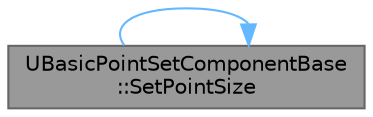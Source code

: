 digraph "UBasicPointSetComponentBase::SetPointSize"
{
 // INTERACTIVE_SVG=YES
 // LATEX_PDF_SIZE
  bgcolor="transparent";
  edge [fontname=Helvetica,fontsize=10,labelfontname=Helvetica,labelfontsize=10];
  node [fontname=Helvetica,fontsize=10,shape=box,height=0.2,width=0.4];
  rankdir="LR";
  Node1 [id="Node000001",label="UBasicPointSetComponentBase\l::SetPointSize",height=0.2,width=0.4,color="gray40", fillcolor="grey60", style="filled", fontcolor="black",tooltip="Set per point material Size parameter tat is uniform for all points."];
  Node1 -> Node1 [id="edge1_Node000001_Node000001",color="steelblue1",style="solid",tooltip=" "];
}
